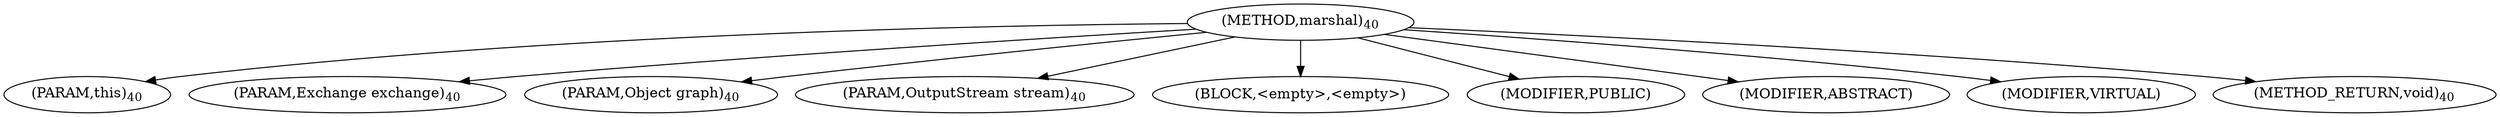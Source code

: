 digraph "marshal" {  
"7" [label = <(METHOD,marshal)<SUB>40</SUB>> ]
"8" [label = <(PARAM,this)<SUB>40</SUB>> ]
"9" [label = <(PARAM,Exchange exchange)<SUB>40</SUB>> ]
"10" [label = <(PARAM,Object graph)<SUB>40</SUB>> ]
"11" [label = <(PARAM,OutputStream stream)<SUB>40</SUB>> ]
"12" [label = <(BLOCK,&lt;empty&gt;,&lt;empty&gt;)> ]
"13" [label = <(MODIFIER,PUBLIC)> ]
"14" [label = <(MODIFIER,ABSTRACT)> ]
"15" [label = <(MODIFIER,VIRTUAL)> ]
"16" [label = <(METHOD_RETURN,void)<SUB>40</SUB>> ]
  "7" -> "8" 
  "7" -> "9" 
  "7" -> "10" 
  "7" -> "11" 
  "7" -> "12" 
  "7" -> "13" 
  "7" -> "14" 
  "7" -> "15" 
  "7" -> "16" 
}
